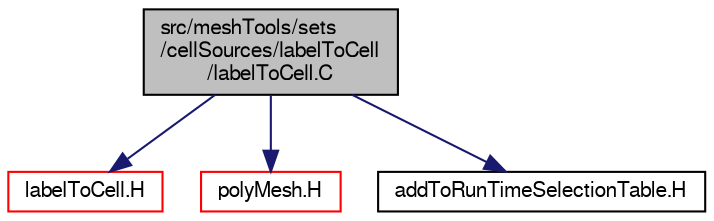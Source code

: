 digraph "src/meshTools/sets/cellSources/labelToCell/labelToCell.C"
{
  bgcolor="transparent";
  edge [fontname="FreeSans",fontsize="10",labelfontname="FreeSans",labelfontsize="10"];
  node [fontname="FreeSans",fontsize="10",shape=record];
  Node0 [label="src/meshTools/sets\l/cellSources/labelToCell\l/labelToCell.C",height=0.2,width=0.4,color="black", fillcolor="grey75", style="filled", fontcolor="black"];
  Node0 -> Node1 [color="midnightblue",fontsize="10",style="solid",fontname="FreeSans"];
  Node1 [label="labelToCell.H",height=0.2,width=0.4,color="red",URL="$a07901.html"];
  Node0 -> Node147 [color="midnightblue",fontsize="10",style="solid",fontname="FreeSans"];
  Node147 [label="polyMesh.H",height=0.2,width=0.4,color="red",URL="$a11630.html"];
  Node0 -> Node222 [color="midnightblue",fontsize="10",style="solid",fontname="FreeSans"];
  Node222 [label="addToRunTimeSelectionTable.H",height=0.2,width=0.4,color="black",URL="$a09263.html",tooltip="Macros for easy insertion into run-time selection tables. "];
}
